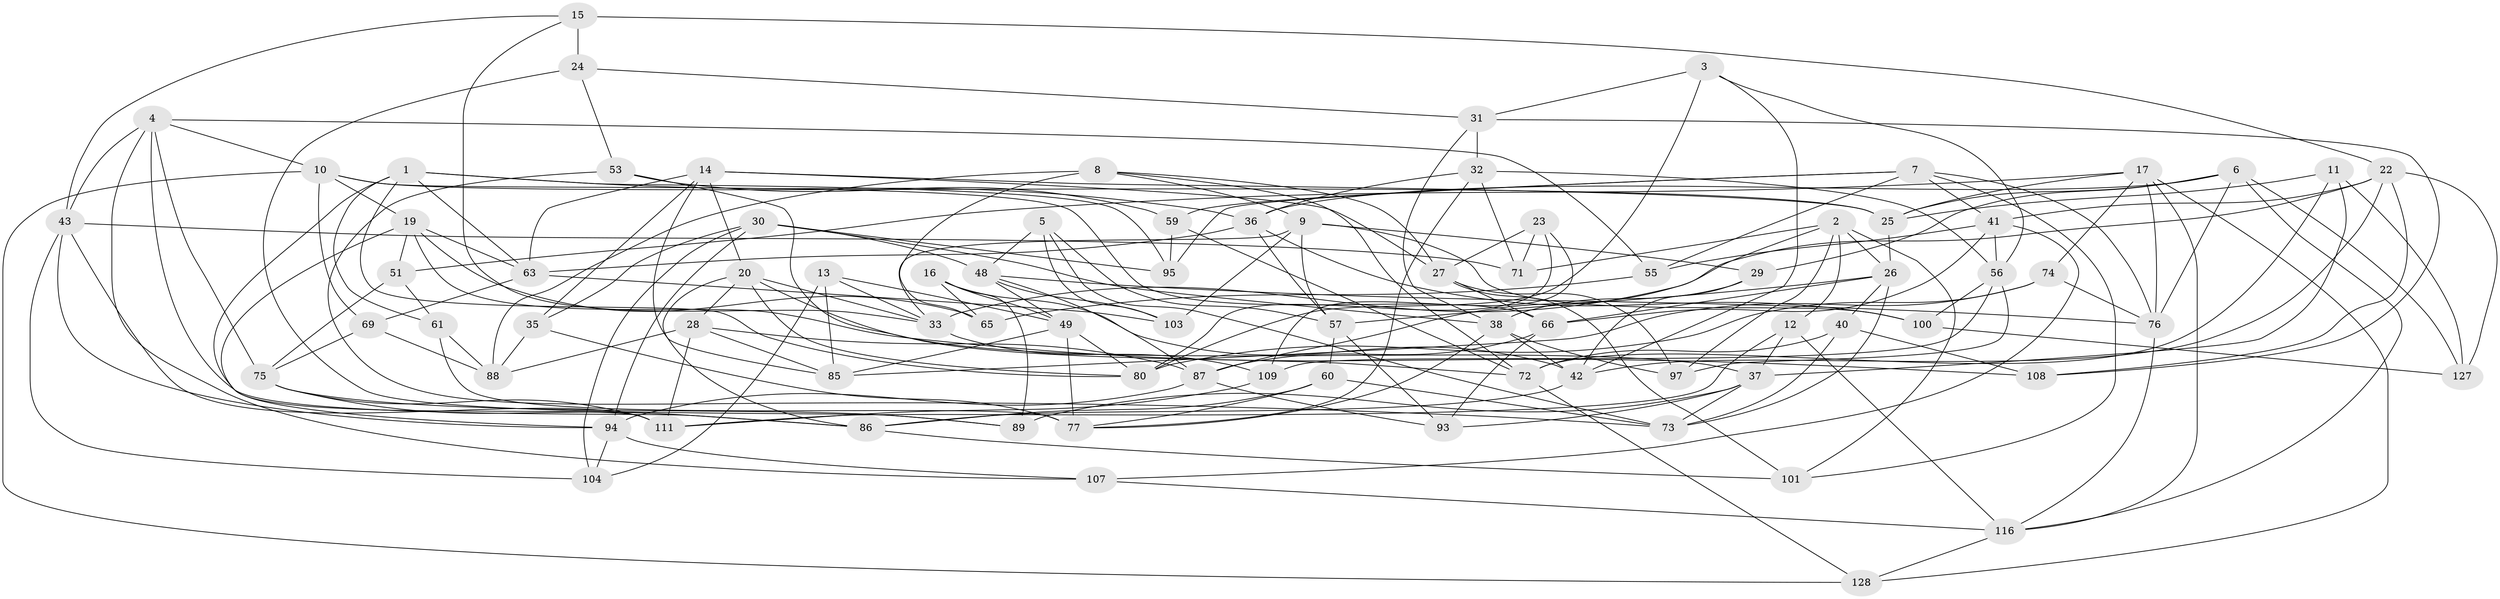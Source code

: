 // Generated by graph-tools (version 1.1) at 2025/52/02/27/25 19:52:31]
// undirected, 81 vertices, 205 edges
graph export_dot {
graph [start="1"]
  node [color=gray90,style=filled];
  1 [super="+21"];
  2 [super="+45"];
  3;
  4 [super="+70"];
  5;
  6 [super="+18"];
  7 [super="+79"];
  8 [super="+62"];
  9 [super="+81"];
  10 [super="+106"];
  11;
  12;
  13;
  14 [super="+122"];
  15 [super="+82"];
  16;
  17 [super="+46"];
  19 [super="+50"];
  20 [super="+124"];
  22 [super="+83"];
  23;
  24 [super="+129"];
  25 [super="+84"];
  26 [super="+52"];
  27 [super="+54"];
  28 [super="+58"];
  29;
  30 [super="+34"];
  31 [super="+44"];
  32 [super="+68"];
  33 [super="+120"];
  35;
  36 [super="+99"];
  37 [super="+118"];
  38 [super="+39"];
  40;
  41 [super="+96"];
  42 [super="+47"];
  43 [super="+78"];
  48 [super="+117"];
  49 [super="+67"];
  51;
  53;
  55;
  56 [super="+64"];
  57 [super="+125"];
  59;
  60;
  61;
  63 [super="+115"];
  65;
  66 [super="+92"];
  69;
  71;
  72 [super="+91"];
  73 [super="+112"];
  74;
  75 [super="+105"];
  76 [super="+98"];
  77 [super="+113"];
  80 [super="+114"];
  85 [super="+121"];
  86 [super="+90"];
  87 [super="+102"];
  88 [super="+119"];
  89;
  93;
  94 [super="+110"];
  95;
  97;
  100;
  101;
  103;
  104;
  107;
  108;
  109;
  111 [super="+126"];
  116 [super="+123"];
  127;
  128;
  1 -- 36;
  1 -- 80;
  1 -- 111;
  1 -- 63;
  1 -- 61;
  1 -- 95;
  2 -- 12;
  2 -- 97;
  2 -- 26;
  2 -- 101;
  2 -- 87;
  2 -- 71;
  3 -- 31;
  3 -- 42;
  3 -- 80;
  3 -- 56;
  4 -- 55;
  4 -- 107;
  4 -- 75;
  4 -- 10;
  4 -- 43;
  4 -- 86;
  5 -- 48;
  5 -- 103;
  5 -- 57;
  5 -- 73;
  6 -- 25;
  6 -- 36;
  6 -- 76;
  6 -- 116;
  6 -- 29;
  6 -- 127;
  7 -- 95;
  7 -- 59;
  7 -- 55;
  7 -- 76;
  7 -- 101;
  7 -- 41;
  8 -- 27;
  8 -- 88 [weight=2];
  8 -- 65;
  8 -- 72;
  8 -- 9;
  9 -- 33;
  9 -- 29;
  9 -- 57;
  9 -- 100;
  9 -- 103;
  10 -- 128;
  10 -- 69;
  10 -- 19;
  10 -- 25;
  10 -- 66;
  11 -- 25;
  11 -- 127;
  11 -- 72;
  11 -- 37;
  12 -- 116;
  12 -- 111;
  12 -- 37;
  13 -- 85;
  13 -- 104;
  13 -- 49;
  13 -- 33;
  14 -- 63;
  14 -- 25;
  14 -- 20;
  14 -- 35;
  14 -- 27;
  14 -- 85;
  15 -- 24 [weight=3];
  15 -- 43;
  15 -- 22;
  15 -- 33;
  16 -- 65;
  16 -- 42;
  16 -- 89;
  16 -- 49;
  17 -- 128;
  17 -- 51;
  17 -- 74;
  17 -- 76;
  17 -- 25;
  17 -- 116;
  19 -- 108;
  19 -- 63;
  19 -- 65;
  19 -- 51;
  19 -- 94;
  20 -- 80;
  20 -- 33;
  20 -- 28;
  20 -- 37;
  20 -- 86;
  22 -- 41;
  22 -- 127;
  22 -- 33;
  22 -- 108;
  22 -- 42;
  23 -- 71;
  23 -- 109;
  23 -- 27;
  23 -- 80;
  24 -- 53;
  24 -- 89;
  24 -- 31;
  25 -- 26;
  26 -- 66;
  26 -- 73;
  26 -- 40;
  26 -- 57;
  27 -- 97;
  27 -- 101;
  27 -- 66;
  28 -- 88;
  28 -- 111;
  28 -- 87;
  28 -- 85 [weight=2];
  29 -- 38;
  29 -- 42;
  30 -- 48;
  30 -- 95;
  30 -- 94;
  30 -- 104;
  30 -- 38;
  30 -- 35;
  31 -- 38;
  31 -- 32 [weight=2];
  31 -- 108;
  32 -- 56;
  32 -- 36;
  32 -- 77;
  32 -- 71;
  33 -- 109;
  35 -- 77;
  35 -- 88;
  36 -- 100;
  36 -- 63;
  36 -- 57;
  37 -- 89;
  37 -- 73;
  37 -- 93;
  38 -- 77;
  38 -- 97;
  38 -- 42;
  40 -- 108;
  40 -- 72;
  40 -- 73;
  41 -- 66;
  41 -- 56;
  41 -- 107;
  41 -- 55;
  42 -- 86;
  43 -- 104;
  43 -- 111;
  43 -- 94;
  43 -- 71;
  48 -- 87;
  48 -- 49;
  48 -- 76;
  48 -- 103;
  49 -- 77;
  49 -- 80;
  49 -- 85;
  51 -- 61;
  51 -- 75;
  53 -- 73;
  53 -- 72;
  53 -- 59;
  55 -- 65;
  56 -- 109;
  56 -- 97;
  56 -- 100;
  57 -- 60;
  57 -- 93;
  59 -- 95;
  59 -- 72;
  60 -- 86;
  60 -- 73;
  60 -- 77;
  61 -- 77;
  61 -- 88;
  63 -- 69;
  63 -- 103;
  66 -- 93;
  66 -- 87;
  69 -- 88;
  69 -- 75;
  72 -- 128;
  74 -- 85;
  74 -- 76;
  74 -- 80;
  75 -- 86;
  75 -- 89;
  75 -- 111;
  76 -- 116;
  86 -- 101;
  87 -- 94;
  87 -- 93;
  94 -- 104;
  94 -- 107;
  100 -- 127;
  107 -- 116;
  109 -- 111;
  116 -- 128;
}
